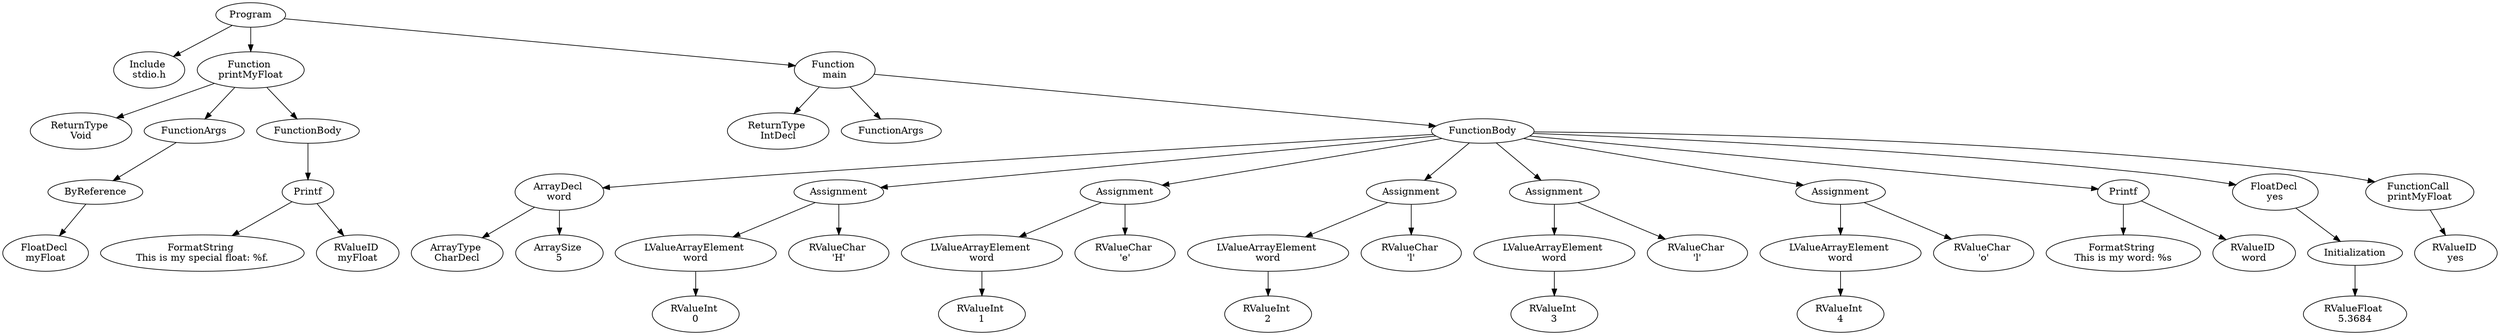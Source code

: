 digraph AST {
3 [label="Program"];
4 [label="Include \nstdio.h"];
5 [label="Function \nprintMyFloat"];
6 [label="ReturnType \nVoid"];
7 [label="FunctionArgs"];
8 [label="ByReference"];
9 [label="FloatDecl \nmyFloat"];
8 -> 9;
7 -> 8;
10 [label="FunctionBody"];
11 [label="Printf"];
12 [label="FormatString \nThis is my special float: %f.\n"];
13 [label="RValueID \nmyFloat"];
11 -> 12;
11 -> 13;
10 -> 11;
5 -> 6;
5 -> 7;
5 -> 10;
14 [label="Function \nmain"];
15 [label="ReturnType \nIntDecl"];
16 [label="FunctionArgs"];
17 [label="FunctionBody"];
18 [label="ArrayDecl \nword"];
19 [label="ArrayType \nCharDecl"];
20 [label="ArraySize \n5"];
18 -> 19;
18 -> 20;
21 [label="Assignment"];
22 [label="LValueArrayElement \nword"];
23 [label="RValueInt \n0"];
22 -> 23;
24 [label="RValueChar \n'H'"];
21 -> 22;
21 -> 24;
25 [label="Assignment"];
26 [label="LValueArrayElement \nword"];
27 [label="RValueInt \n1"];
26 -> 27;
28 [label="RValueChar \n'e'"];
25 -> 26;
25 -> 28;
29 [label="Assignment"];
30 [label="LValueArrayElement \nword"];
31 [label="RValueInt \n2"];
30 -> 31;
32 [label="RValueChar \n'l'"];
29 -> 30;
29 -> 32;
33 [label="Assignment"];
34 [label="LValueArrayElement \nword"];
35 [label="RValueInt \n3"];
34 -> 35;
36 [label="RValueChar \n'l'"];
33 -> 34;
33 -> 36;
37 [label="Assignment"];
38 [label="LValueArrayElement \nword"];
39 [label="RValueInt \n4"];
38 -> 39;
40 [label="RValueChar \n'o'"];
37 -> 38;
37 -> 40;
41 [label="Printf"];
42 [label="FormatString \nThis is my word: %s\n"];
43 [label="RValueID \nword"];
41 -> 42;
41 -> 43;
44 [label="FloatDecl \nyes"];
45 [label="Initialization"];
46 [label="RValueFloat \n5.3684"];
45 -> 46;
44 -> 45;
47 [label="FunctionCall \nprintMyFloat"];
48 [label="RValueID \nyes"];
47 -> 48;
17 -> 18;
17 -> 21;
17 -> 25;
17 -> 29;
17 -> 33;
17 -> 37;
17 -> 41;
17 -> 44;
17 -> 47;
14 -> 15;
14 -> 16;
14 -> 17;
3 -> 4;
3 -> 5;
3 -> 14;
}